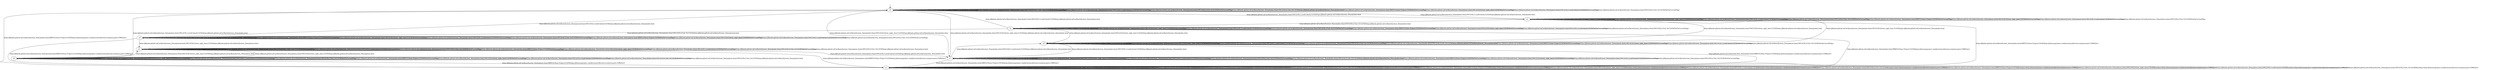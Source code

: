 digraph LM_orig_withSL {
s0 [label="s0"];
s1 [label="s1"];
s2 [label="s2"];
s3 [label="s3"];
s4 [label="s4"];
s5 [label="s5"];
s6 [label="s6"];
s7 [label="s7"];
s8 [label="s8"];
s0 -> s0  [label="https:||lklamb.github.io|CarAlarmSystem_Demo|armed.html;HREF;0;Noun Project;CLICK/NotOnCurrentPage"];
s0 -> s0  [label="https:||lklamb.github.io|CarAlarmSystem_Demo|armed.html;ONCLICK;0;front_right_door;CLICK/NotOnCurrentPage"];
s0 -> s0  [label="https:||lklamb.github.io|CarAlarmSystem_Demo|armed.html;ONCLICK;1;LockUnlock;CLICK/NotOnCurrentPage"];
s0 -> s0  [label="https:||lklamb.github.io|CarAlarmSystem_Demo|armed.html;ONCLICK;2;Tick 10;CLICK/NotOnCurrentPage"];
s0 -> s1  [label="https:||lklamb.github.io|CarAlarmSystem_Demo|index.html;HREF;0;Noun Project;CLICK/https:||thenounproject.com|browse|collection-icon|auto-parts-5386|?p=1"];
s0 -> s7  [label="https:||lklamb.github.io|CarAlarmSystem_Demo|index.html;ONCLICK;0;front_right_door;CLICK/https:||lklamb.github.io|CarAlarmSystem_Demo|index.html"];
s0 -> s2  [label="https:||lklamb.github.io|CarAlarmSystem_Demo|index.html;ONCLICK;1;LockUnlock;CLICK/https:||lklamb.github.io|CarAlarmSystem_Demo|index.html"];
s0 -> s0  [label="https:||lklamb.github.io|CarAlarmSystem_Demo|index.html;ONCLICK;2;Tick 10;CLICK/https:||lklamb.github.io|CarAlarmSystem_Demo|index.html"];
s0 -> s0  [label="https:||lklamb.github.io|CarAlarmSystem_Demo|alarm.html;HREF;0;Noun Project;CLICK/NotOnCurrentPage"];
s0 -> s0  [label="https:||lklamb.github.io|CarAlarmSystem_Demo|alarm.html;ONCLICK;0;front_right_door;CLICK/NotOnCurrentPage"];
s0 -> s0  [label="https:||lklamb.github.io|CarAlarmSystem_Demo|alarm.html;ONCLICK;1;LockUnlock;CLICK/NotOnCurrentPage"];
s0 -> s0  [label="https:||lklamb.github.io|CarAlarmSystem_Demo|alarm.html;ONCLICK;2;Tick 10;CLICK/NotOnCurrentPage"];
s1 -> s1  [label="https:||lklamb.github.io|CarAlarmSystem_Demo|armed.html;HREF;0;Noun Project;CLICK/Boundary-https:||thenounproject.com|browse|collection-icon|auto-parts-5386|?p=1"];
s1 -> s1  [label="https:||lklamb.github.io|CarAlarmSystem_Demo|armed.html;ONCLICK;0;front_right_door;CLICK/Boundary-https:||thenounproject.com|browse|collection-icon|auto-parts-5386|?p=1"];
s1 -> s1  [label="https:||lklamb.github.io|CarAlarmSystem_Demo|armed.html;ONCLICK;1;LockUnlock;CLICK/Boundary-https:||thenounproject.com|browse|collection-icon|auto-parts-5386|?p=1"];
s1 -> s1  [label="https:||lklamb.github.io|CarAlarmSystem_Demo|armed.html;ONCLICK;2;Tick 10;CLICK/Boundary-https:||thenounproject.com|browse|collection-icon|auto-parts-5386|?p=1"];
s1 -> s1  [label="https:||lklamb.github.io|CarAlarmSystem_Demo|index.html;HREF;0;Noun Project;CLICK/Boundary-https:||thenounproject.com|browse|collection-icon|auto-parts-5386|?p=1"];
s1 -> s1  [label="https:||lklamb.github.io|CarAlarmSystem_Demo|index.html;ONCLICK;0;front_right_door;CLICK/Boundary-https:||thenounproject.com|browse|collection-icon|auto-parts-5386|?p=1"];
s1 -> s1  [label="https:||lklamb.github.io|CarAlarmSystem_Demo|index.html;ONCLICK;1;LockUnlock;CLICK/Boundary-https:||thenounproject.com|browse|collection-icon|auto-parts-5386|?p=1"];
s1 -> s1  [label="https:||lklamb.github.io|CarAlarmSystem_Demo|index.html;ONCLICK;2;Tick 10;CLICK/Boundary-https:||thenounproject.com|browse|collection-icon|auto-parts-5386|?p=1"];
s1 -> s1  [label="https:||lklamb.github.io|CarAlarmSystem_Demo|alarm.html;HREF;0;Noun Project;CLICK/Boundary-https:||thenounproject.com|browse|collection-icon|auto-parts-5386|?p=1"];
s1 -> s1  [label="https:||lklamb.github.io|CarAlarmSystem_Demo|alarm.html;ONCLICK;0;front_right_door;CLICK/Boundary-https:||thenounproject.com|browse|collection-icon|auto-parts-5386|?p=1"];
s1 -> s1  [label="https:||lklamb.github.io|CarAlarmSystem_Demo|alarm.html;ONCLICK;1;LockUnlock;CLICK/Boundary-https:||thenounproject.com|browse|collection-icon|auto-parts-5386|?p=1"];
s1 -> s1  [label="https:||lklamb.github.io|CarAlarmSystem_Demo|alarm.html;ONCLICK;2;Tick 10;CLICK/Boundary-https:||thenounproject.com|browse|collection-icon|auto-parts-5386|?p=1"];
s2 -> s2  [label="https:||lklamb.github.io|CarAlarmSystem_Demo|armed.html;HREF;0;Noun Project;CLICK/NotOnCurrentPage"];
s2 -> s2  [label="https:||lklamb.github.io|CarAlarmSystem_Demo|armed.html;ONCLICK;0;front_right_door;CLICK/NotOnCurrentPage"];
s2 -> s2  [label="https:||lklamb.github.io|CarAlarmSystem_Demo|armed.html;ONCLICK;1;LockUnlock;CLICK/NotOnCurrentPage"];
s2 -> s2  [label="https:||lklamb.github.io|CarAlarmSystem_Demo|armed.html;ONCLICK;2;Tick 10;CLICK/NotOnCurrentPage"];
s2 -> s1  [label="https:||lklamb.github.io|CarAlarmSystem_Demo|index.html;HREF;0;Noun Project;CLICK/https:||thenounproject.com|browse|collection-icon|auto-parts-5386|?p=1"];
s2 -> s8  [label="https:||lklamb.github.io|CarAlarmSystem_Demo|index.html;ONCLICK;0;front_right_door;CLICK/https:||lklamb.github.io|CarAlarmSystem_Demo|index.html"];
s2 -> s0  [label="https:||lklamb.github.io|CarAlarmSystem_Demo|index.html;ONCLICK;1;LockUnlock;CLICK/https:||lklamb.github.io|CarAlarmSystem_Demo|index.html"];
s2 -> s3  [label="https:||lklamb.github.io|CarAlarmSystem_Demo|index.html;ONCLICK;2;Tick 10;CLICK/https:||lklamb.github.io|CarAlarmSystem_Demo|index.html"];
s2 -> s2  [label="https:||lklamb.github.io|CarAlarmSystem_Demo|alarm.html;HREF;0;Noun Project;CLICK/NotOnCurrentPage"];
s2 -> s2  [label="https:||lklamb.github.io|CarAlarmSystem_Demo|alarm.html;ONCLICK;0;front_right_door;CLICK/NotOnCurrentPage"];
s2 -> s2  [label="https:||lklamb.github.io|CarAlarmSystem_Demo|alarm.html;ONCLICK;1;LockUnlock;CLICK/NotOnCurrentPage"];
s2 -> s2  [label="https:||lklamb.github.io|CarAlarmSystem_Demo|alarm.html;ONCLICK;2;Tick 10;CLICK/NotOnCurrentPage"];
s3 -> s3  [label="https:||lklamb.github.io|CarAlarmSystem_Demo|armed.html;HREF;0;Noun Project;CLICK/NotOnCurrentPage"];
s3 -> s3  [label="https:||lklamb.github.io|CarAlarmSystem_Demo|armed.html;ONCLICK;0;front_right_door;CLICK/NotOnCurrentPage"];
s3 -> s3  [label="https:||lklamb.github.io|CarAlarmSystem_Demo|armed.html;ONCLICK;1;LockUnlock;CLICK/NotOnCurrentPage"];
s3 -> s3  [label="https:||lklamb.github.io|CarAlarmSystem_Demo|armed.html;ONCLICK;2;Tick 10;CLICK/NotOnCurrentPage"];
s3 -> s1  [label="https:||lklamb.github.io|CarAlarmSystem_Demo|index.html;HREF;0;Noun Project;CLICK/https:||thenounproject.com|browse|collection-icon|auto-parts-5386|?p=1"];
s3 -> s8  [label="https:||lklamb.github.io|CarAlarmSystem_Demo|index.html;ONCLICK;0;front_right_door;CLICK/https:||lklamb.github.io|CarAlarmSystem_Demo|index.html"];
s3 -> s0  [label="https:||lklamb.github.io|CarAlarmSystem_Demo|index.html;ONCLICK;1;LockUnlock;CLICK/https:||lklamb.github.io|CarAlarmSystem_Demo|index.html"];
s3 -> s4  [label="https:||lklamb.github.io|CarAlarmSystem_Demo|index.html;ONCLICK;2;Tick 10;CLICK/https:||lklamb.github.io|CarAlarmSystem_Demo|armed.html"];
s3 -> s3  [label="https:||lklamb.github.io|CarAlarmSystem_Demo|alarm.html;HREF;0;Noun Project;CLICK/NotOnCurrentPage"];
s3 -> s3  [label="https:||lklamb.github.io|CarAlarmSystem_Demo|alarm.html;ONCLICK;0;front_right_door;CLICK/NotOnCurrentPage"];
s3 -> s3  [label="https:||lklamb.github.io|CarAlarmSystem_Demo|alarm.html;ONCLICK;1;LockUnlock;CLICK/NotOnCurrentPage"];
s3 -> s3  [label="https:||lklamb.github.io|CarAlarmSystem_Demo|alarm.html;ONCLICK;2;Tick 10;CLICK/NotOnCurrentPage"];
s4 -> s1  [label="https:||lklamb.github.io|CarAlarmSystem_Demo|armed.html;HREF;0;Noun Project;CLICK/https:||thenounproject.com|browse|collection-icon|auto-parts-5386|?p=1"];
s4 -> s5  [label="https:||lklamb.github.io|CarAlarmSystem_Demo|armed.html;ONCLICK;0;front_right_door;CLICK/https:||lklamb.github.io|CarAlarmSystem_Demo|alarm.html"];
s4 -> s0  [label="https:||lklamb.github.io|CarAlarmSystem_Demo|armed.html;ONCLICK;1;LockUnlock;CLICK/https:||lklamb.github.io|CarAlarmSystem_Demo|index.html"];
s4 -> s4  [label="https:||lklamb.github.io|CarAlarmSystem_Demo|armed.html;ONCLICK;2;Tick 10;CLICK/https:||lklamb.github.io|CarAlarmSystem_Demo|armed.html"];
s4 -> s4  [label="https:||lklamb.github.io|CarAlarmSystem_Demo|index.html;HREF;0;Noun Project;CLICK/NotOnCurrentPage"];
s4 -> s4  [label="https:||lklamb.github.io|CarAlarmSystem_Demo|index.html;ONCLICK;0;front_right_door;CLICK/NotOnCurrentPage"];
s4 -> s4  [label="https:||lklamb.github.io|CarAlarmSystem_Demo|index.html;ONCLICK;1;LockUnlock;CLICK/NotOnCurrentPage"];
s4 -> s4  [label="https:||lklamb.github.io|CarAlarmSystem_Demo|index.html;ONCLICK;2;Tick 10;CLICK/NotOnCurrentPage"];
s4 -> s4  [label="https:||lklamb.github.io|CarAlarmSystem_Demo|alarm.html;HREF;0;Noun Project;CLICK/NotOnCurrentPage"];
s4 -> s4  [label="https:||lklamb.github.io|CarAlarmSystem_Demo|alarm.html;ONCLICK;0;front_right_door;CLICK/NotOnCurrentPage"];
s4 -> s4  [label="https:||lklamb.github.io|CarAlarmSystem_Demo|alarm.html;ONCLICK;1;LockUnlock;CLICK/NotOnCurrentPage"];
s4 -> s4  [label="https:||lklamb.github.io|CarAlarmSystem_Demo|alarm.html;ONCLICK;2;Tick 10;CLICK/NotOnCurrentPage"];
s5 -> s5  [label="https:||lklamb.github.io|CarAlarmSystem_Demo|armed.html;HREF;0;Noun Project;CLICK/NotOnCurrentPage"];
s5 -> s5  [label="https:||lklamb.github.io|CarAlarmSystem_Demo|armed.html;ONCLICK;0;front_right_door;CLICK/NotOnCurrentPage"];
s5 -> s5  [label="https:||lklamb.github.io|CarAlarmSystem_Demo|armed.html;ONCLICK;1;LockUnlock;CLICK/NotOnCurrentPage"];
s5 -> s5  [label="https:||lklamb.github.io|CarAlarmSystem_Demo|armed.html;ONCLICK;2;Tick 10;CLICK/NotOnCurrentPage"];
s5 -> s5  [label="https:||lklamb.github.io|CarAlarmSystem_Demo|index.html;HREF;0;Noun Project;CLICK/NotOnCurrentPage"];
s5 -> s5  [label="https:||lklamb.github.io|CarAlarmSystem_Demo|index.html;ONCLICK;0;front_right_door;CLICK/NotOnCurrentPage"];
s5 -> s5  [label="https:||lklamb.github.io|CarAlarmSystem_Demo|index.html;ONCLICK;1;LockUnlock;CLICK/NotOnCurrentPage"];
s5 -> s5  [label="https:||lklamb.github.io|CarAlarmSystem_Demo|index.html;ONCLICK;2;Tick 10;CLICK/NotOnCurrentPage"];
s5 -> s1  [label="https:||lklamb.github.io|CarAlarmSystem_Demo|alarm.html;HREF;0;Noun Project;CLICK/https:||thenounproject.com|browse|collection-icon|auto-parts-5386|?p=1"];
s5 -> s6  [label="https:||lklamb.github.io|CarAlarmSystem_Demo|alarm.html;ONCLICK;0;front_right_door;CLICK/https:||lklamb.github.io|CarAlarmSystem_Demo|alarm.html"];
s5 -> s7  [label="https:||lklamb.github.io|CarAlarmSystem_Demo|alarm.html;ONCLICK;1;LockUnlock;CLICK/https:||lklamb.github.io|CarAlarmSystem_Demo|index.html"];
s5 -> s5  [label="https:||lklamb.github.io|CarAlarmSystem_Demo|alarm.html;ONCLICK;2;Tick 10;CLICK/https:||lklamb.github.io|CarAlarmSystem_Demo|alarm.html"];
s6 -> s6  [label="https:||lklamb.github.io|CarAlarmSystem_Demo|armed.html;HREF;0;Noun Project;CLICK/NotOnCurrentPage"];
s6 -> s6  [label="https:||lklamb.github.io|CarAlarmSystem_Demo|armed.html;ONCLICK;0;front_right_door;CLICK/NotOnCurrentPage"];
s6 -> s6  [label="https:||lklamb.github.io|CarAlarmSystem_Demo|armed.html;ONCLICK;1;LockUnlock;CLICK/NotOnCurrentPage"];
s6 -> s6  [label="https:||lklamb.github.io|CarAlarmSystem_Demo|armed.html;ONCLICK;2;Tick 10;CLICK/NotOnCurrentPage"];
s6 -> s6  [label="https:||lklamb.github.io|CarAlarmSystem_Demo|index.html;HREF;0;Noun Project;CLICK/NotOnCurrentPage"];
s6 -> s6  [label="https:||lklamb.github.io|CarAlarmSystem_Demo|index.html;ONCLICK;0;front_right_door;CLICK/NotOnCurrentPage"];
s6 -> s6  [label="https:||lklamb.github.io|CarAlarmSystem_Demo|index.html;ONCLICK;1;LockUnlock;CLICK/NotOnCurrentPage"];
s6 -> s6  [label="https:||lklamb.github.io|CarAlarmSystem_Demo|index.html;ONCLICK;2;Tick 10;CLICK/NotOnCurrentPage"];
s6 -> s1  [label="https:||lklamb.github.io|CarAlarmSystem_Demo|alarm.html;HREF;0;Noun Project;CLICK/https:||thenounproject.com|browse|collection-icon|auto-parts-5386|?p=1"];
s6 -> s5  [label="https:||lklamb.github.io|CarAlarmSystem_Demo|alarm.html;ONCLICK;0;front_right_door;CLICK/https:||lklamb.github.io|CarAlarmSystem_Demo|alarm.html"];
s6 -> s0  [label="https:||lklamb.github.io|CarAlarmSystem_Demo|alarm.html;ONCLICK;1;LockUnlock;CLICK/https:||lklamb.github.io|CarAlarmSystem_Demo|index.html"];
s6 -> s6  [label="https:||lklamb.github.io|CarAlarmSystem_Demo|alarm.html;ONCLICK;2;Tick 10;CLICK/https:||lklamb.github.io|CarAlarmSystem_Demo|alarm.html"];
s7 -> s7  [label="https:||lklamb.github.io|CarAlarmSystem_Demo|armed.html;HREF;0;Noun Project;CLICK/NotOnCurrentPage"];
s7 -> s7  [label="https:||lklamb.github.io|CarAlarmSystem_Demo|armed.html;ONCLICK;0;front_right_door;CLICK/NotOnCurrentPage"];
s7 -> s7  [label="https:||lklamb.github.io|CarAlarmSystem_Demo|armed.html;ONCLICK;1;LockUnlock;CLICK/NotOnCurrentPage"];
s7 -> s7  [label="https:||lklamb.github.io|CarAlarmSystem_Demo|armed.html;ONCLICK;2;Tick 10;CLICK/NotOnCurrentPage"];
s7 -> s1  [label="https:||lklamb.github.io|CarAlarmSystem_Demo|index.html;HREF;0;Noun Project;CLICK/https:||thenounproject.com|browse|collection-icon|auto-parts-5386|?p=1"];
s7 -> s0  [label="https:||lklamb.github.io|CarAlarmSystem_Demo|index.html;ONCLICK;0;front_right_door;CLICK/https:||lklamb.github.io|CarAlarmSystem_Demo|index.html"];
s7 -> s8  [label="https:||lklamb.github.io|CarAlarmSystem_Demo|index.html;ONCLICK;1;LockUnlock;CLICK/https:||lklamb.github.io|CarAlarmSystem_Demo|index.html"];
s7 -> s7  [label="https:||lklamb.github.io|CarAlarmSystem_Demo|index.html;ONCLICK;2;Tick 10;CLICK/https:||lklamb.github.io|CarAlarmSystem_Demo|index.html"];
s7 -> s7  [label="https:||lklamb.github.io|CarAlarmSystem_Demo|alarm.html;HREF;0;Noun Project;CLICK/NotOnCurrentPage"];
s7 -> s7  [label="https:||lklamb.github.io|CarAlarmSystem_Demo|alarm.html;ONCLICK;0;front_right_door;CLICK/NotOnCurrentPage"];
s7 -> s7  [label="https:||lklamb.github.io|CarAlarmSystem_Demo|alarm.html;ONCLICK;1;LockUnlock;CLICK/NotOnCurrentPage"];
s7 -> s7  [label="https:||lklamb.github.io|CarAlarmSystem_Demo|alarm.html;ONCLICK;2;Tick 10;CLICK/NotOnCurrentPage"];
s8 -> s8  [label="https:||lklamb.github.io|CarAlarmSystem_Demo|armed.html;HREF;0;Noun Project;CLICK/NotOnCurrentPage"];
s8 -> s8  [label="https:||lklamb.github.io|CarAlarmSystem_Demo|armed.html;ONCLICK;0;front_right_door;CLICK/NotOnCurrentPage"];
s8 -> s8  [label="https:||lklamb.github.io|CarAlarmSystem_Demo|armed.html;ONCLICK;1;LockUnlock;CLICK/NotOnCurrentPage"];
s8 -> s8  [label="https:||lklamb.github.io|CarAlarmSystem_Demo|armed.html;ONCLICK;2;Tick 10;CLICK/NotOnCurrentPage"];
s8 -> s1  [label="https:||lklamb.github.io|CarAlarmSystem_Demo|index.html;HREF;0;Noun Project;CLICK/https:||thenounproject.com|browse|collection-icon|auto-parts-5386|?p=1"];
s8 -> s2  [label="https:||lklamb.github.io|CarAlarmSystem_Demo|index.html;ONCLICK;0;front_right_door;CLICK/https:||lklamb.github.io|CarAlarmSystem_Demo|index.html"];
s8 -> s7  [label="https:||lklamb.github.io|CarAlarmSystem_Demo|index.html;ONCLICK;1;LockUnlock;CLICK/https:||lklamb.github.io|CarAlarmSystem_Demo|index.html"];
s8 -> s8  [label="https:||lklamb.github.io|CarAlarmSystem_Demo|index.html;ONCLICK;2;Tick 10;CLICK/https:||lklamb.github.io|CarAlarmSystem_Demo|index.html"];
s8 -> s8  [label="https:||lklamb.github.io|CarAlarmSystem_Demo|alarm.html;HREF;0;Noun Project;CLICK/NotOnCurrentPage"];
s8 -> s8  [label="https:||lklamb.github.io|CarAlarmSystem_Demo|alarm.html;ONCLICK;0;front_right_door;CLICK/NotOnCurrentPage"];
s8 -> s8  [label="https:||lklamb.github.io|CarAlarmSystem_Demo|alarm.html;ONCLICK;1;LockUnlock;CLICK/NotOnCurrentPage"];
s8 -> s8  [label="https:||lklamb.github.io|CarAlarmSystem_Demo|alarm.html;ONCLICK;2;Tick 10;CLICK/NotOnCurrentPage"];
__start0 [label="", shape=none];
__start0 -> s0  [label=""];
}
